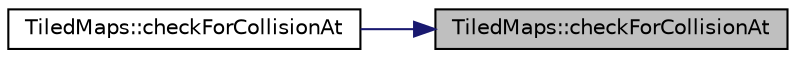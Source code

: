 digraph "TiledMaps::checkForCollisionAt"
{
 // LATEX_PDF_SIZE
  edge [fontname="Helvetica",fontsize="10",labelfontname="Helvetica",labelfontsize="10"];
  node [fontname="Helvetica",fontsize="10",shape=record];
  rankdir="RL";
  Node1 [label="TiledMaps::checkForCollisionAt",height=0.2,width=0.4,color="black", fillcolor="grey75", style="filled", fontcolor="black",tooltip=" "];
  Node1 -> Node2 [dir="back",color="midnightblue",fontsize="10",style="solid",fontname="Helvetica"];
  Node2 [label="TiledMaps::checkForCollisionAt",height=0.2,width=0.4,color="black", fillcolor="white", style="filled",URL="$class_tiled_maps.html#a9f2337b0dbf531f0c0ac316ae9ae74bc",tooltip=" "];
}
